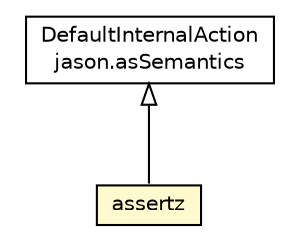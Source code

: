 #!/usr/local/bin/dot
#
# Class diagram 
# Generated by UMLGraph version R5_6 (http://www.umlgraph.org/)
#

digraph G {
	edge [fontname="Helvetica",fontsize=10,labelfontname="Helvetica",labelfontsize=10];
	node [fontname="Helvetica",fontsize=10,shape=plaintext];
	nodesep=0.25;
	ranksep=0.5;
	// jason.asSemantics.DefaultInternalAction
	c76388 [label=<<table title="jason.asSemantics.DefaultInternalAction" border="0" cellborder="1" cellspacing="0" cellpadding="2" port="p" href="../asSemantics/DefaultInternalAction.html">
		<tr><td><table border="0" cellspacing="0" cellpadding="1">
<tr><td align="center" balign="center"> DefaultInternalAction </td></tr>
<tr><td align="center" balign="center"> jason.asSemantics </td></tr>
		</table></td></tr>
		</table>>, URL="../asSemantics/DefaultInternalAction.html", fontname="Helvetica", fontcolor="black", fontsize=10.0];
	// jason.stdlib.assertz
	c76663 [label=<<table title="jason.stdlib.assertz" border="0" cellborder="1" cellspacing="0" cellpadding="2" port="p" bgcolor="lemonChiffon" href="./assertz.html">
		<tr><td><table border="0" cellspacing="0" cellpadding="1">
<tr><td align="center" balign="center"> assertz </td></tr>
		</table></td></tr>
		</table>>, URL="./assertz.html", fontname="Helvetica", fontcolor="black", fontsize=10.0];
	//jason.stdlib.assertz extends jason.asSemantics.DefaultInternalAction
	c76388:p -> c76663:p [dir=back,arrowtail=empty];
}

